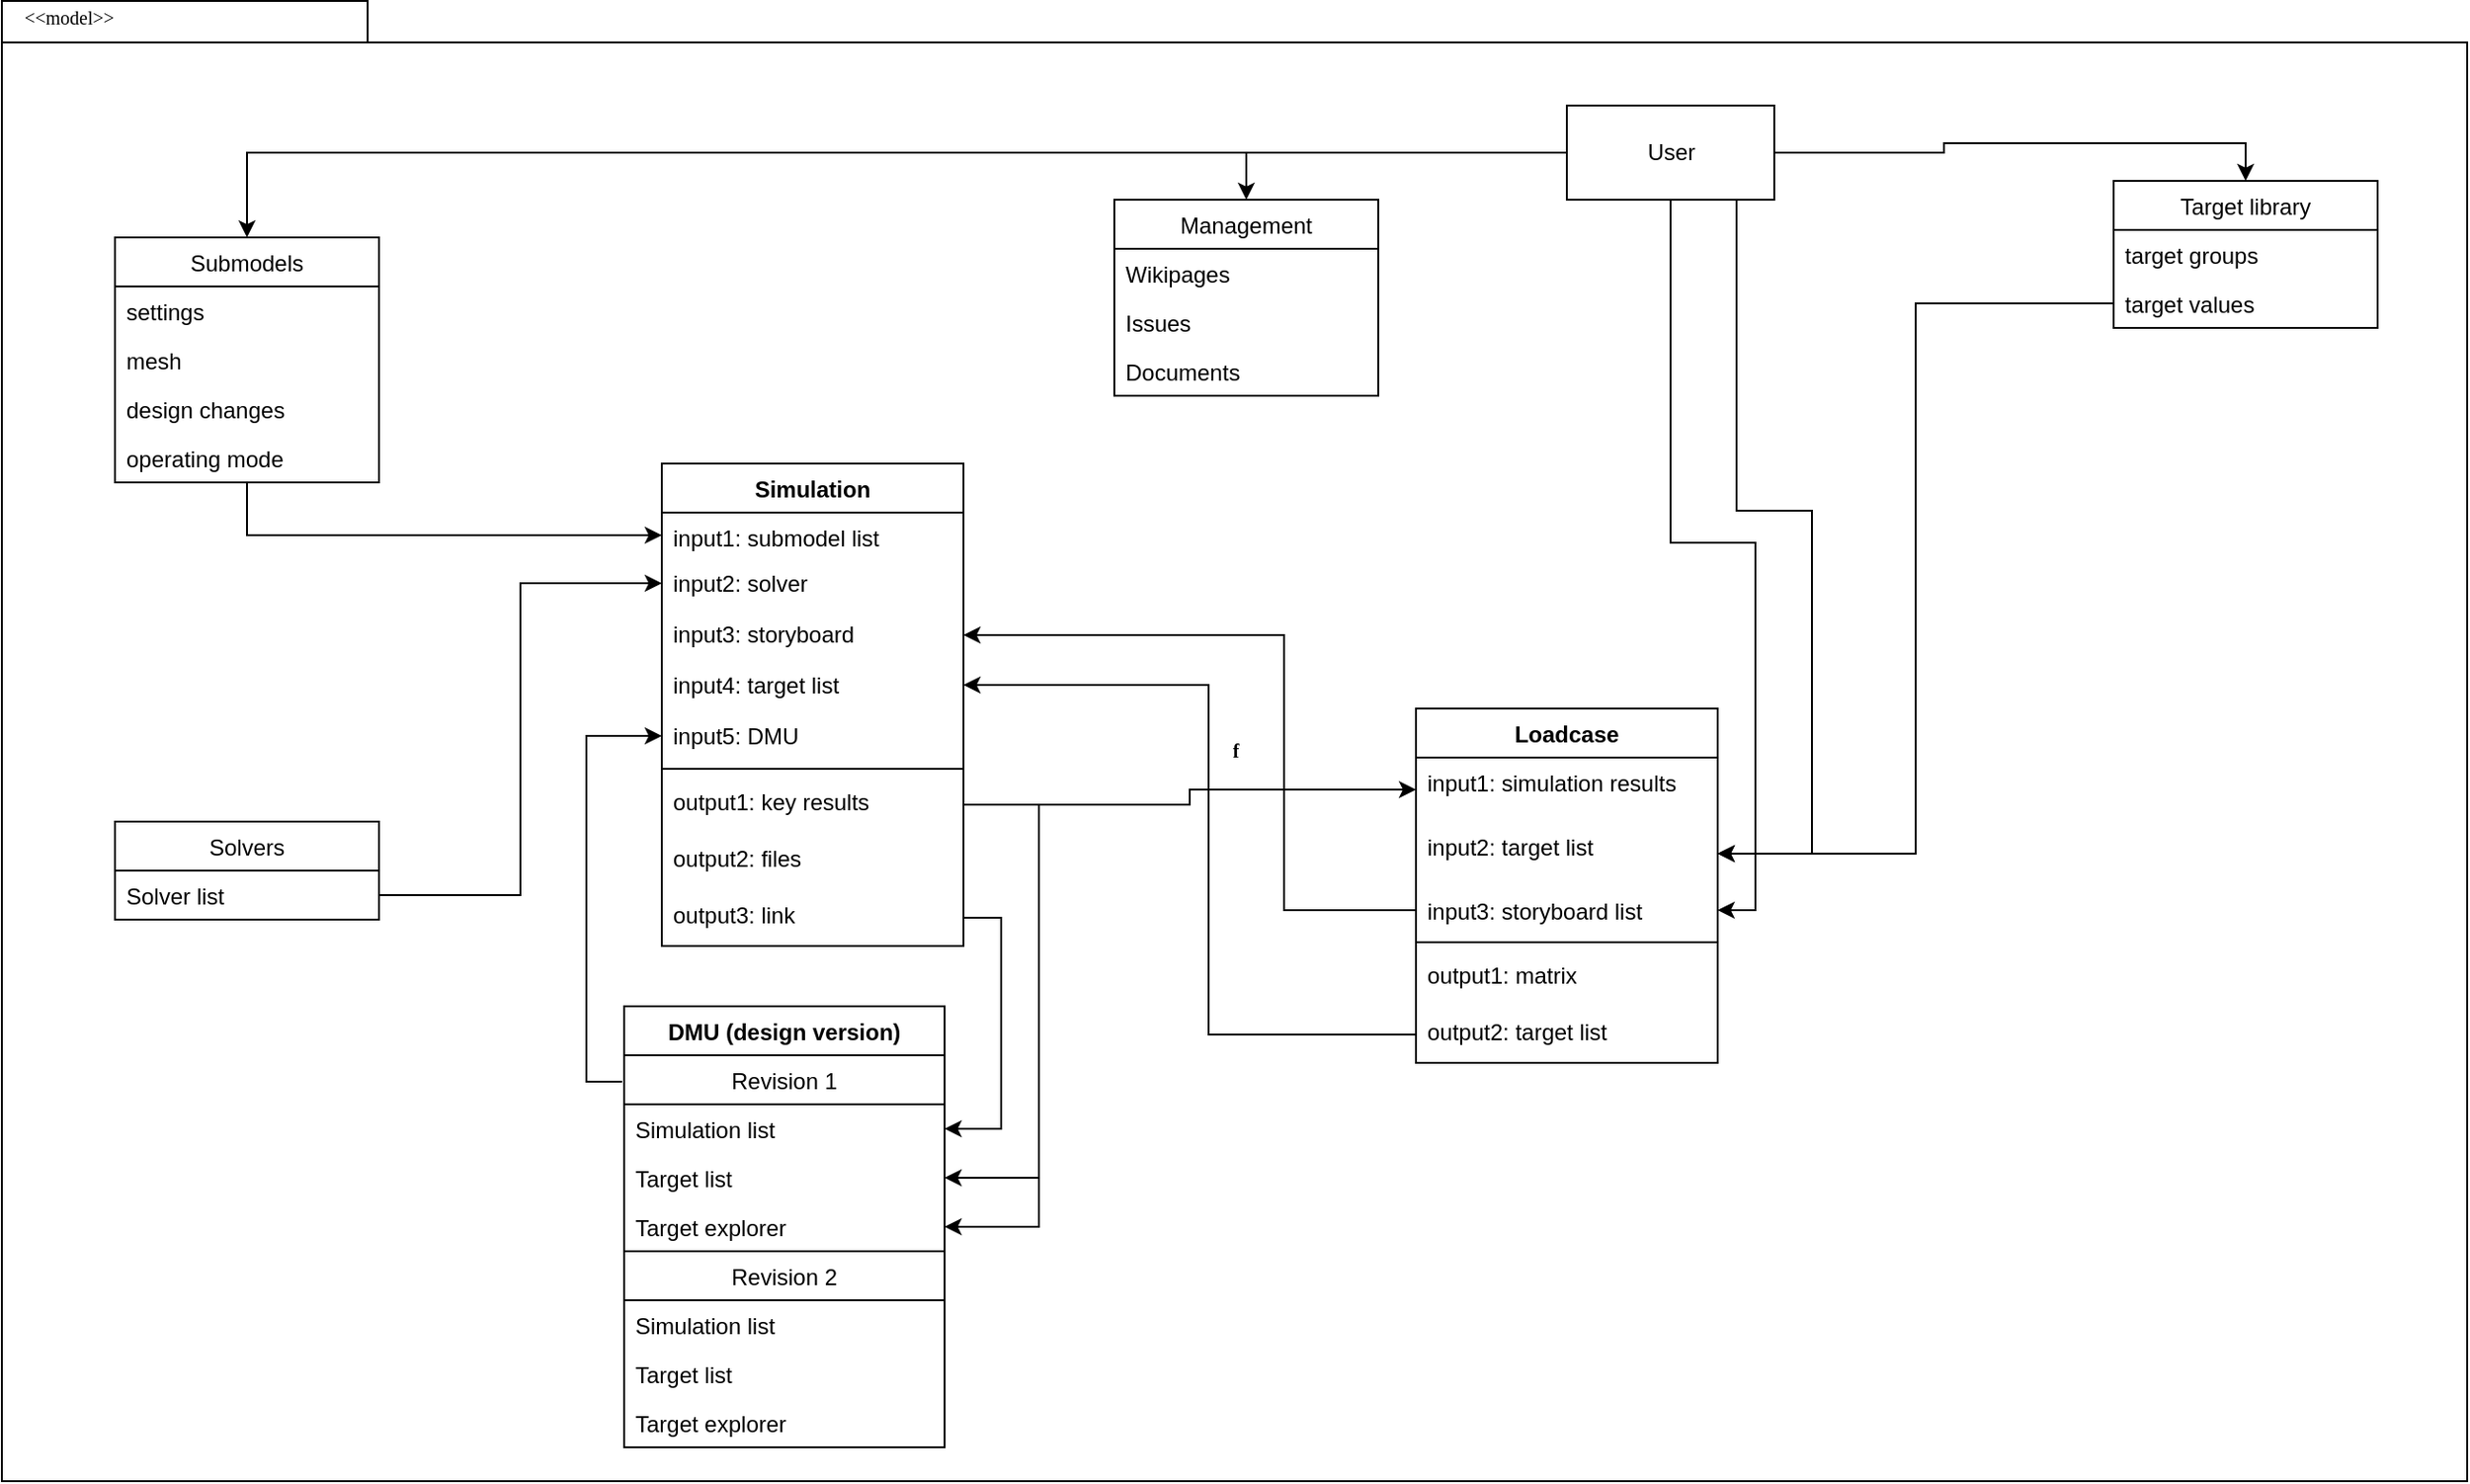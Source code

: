 <mxfile version="14.9.8" type="github">
  <diagram name="Page-1" id="b5b7bab2-c9e2-2cf4-8b2a-24fd1a2a6d21">
    <mxGraphModel dx="1422" dy="705" grid="1" gridSize="10" guides="1" tooltips="1" connect="1" arrows="1" fold="1" page="1" pageScale="1" pageWidth="827" pageHeight="1169" background="none" math="0" shadow="0">
      <root>
        <mxCell id="0" />
        <mxCell id="1" parent="0" />
        <mxCell id="6e0c8c40b5770093-72" value="f" style="shape=folder;fontStyle=1;spacingTop=10;tabWidth=194;tabHeight=22;tabPosition=left;html=1;rounded=0;shadow=0;comic=0;labelBackgroundColor=none;strokeWidth=1;fillColor=none;fontFamily=Verdana;fontSize=10;align=center;" parent="1" vertex="1">
          <mxGeometry x="20" y="114.5" width="1307.5" height="785.5" as="geometry" />
        </mxCell>
        <mxCell id="6e0c8c40b5770093-73" value="&amp;lt;&amp;lt;model&amp;gt;&amp;gt;" style="text;html=1;align=left;verticalAlign=top;spacingTop=-4;fontSize=10;fontFamily=Verdana" parent="1" vertex="1">
          <mxGeometry x="30" y="114.5" width="130" height="20" as="geometry" />
        </mxCell>
        <mxCell id="W9yFOG3q7UIDgqOnqvDU-2" value="Simulation" style="swimlane;fontStyle=1;align=center;verticalAlign=top;childLayout=stackLayout;horizontal=1;startSize=26;horizontalStack=0;resizeParent=1;resizeParentMax=0;resizeLast=0;collapsible=1;marginBottom=0;" vertex="1" parent="1">
          <mxGeometry x="370" y="360" width="160" height="256" as="geometry">
            <mxRectangle x="940" y="337" width="90" height="26" as="alternateBounds" />
          </mxGeometry>
        </mxCell>
        <mxCell id="W9yFOG3q7UIDgqOnqvDU-3" value="input1: submodel list" style="text;strokeColor=none;fillColor=none;align=left;verticalAlign=top;spacingLeft=4;spacingRight=4;overflow=hidden;rotatable=0;points=[[0,0.5],[1,0.5]];portConstraint=eastwest;" vertex="1" parent="W9yFOG3q7UIDgqOnqvDU-2">
          <mxGeometry y="26" width="160" height="24" as="geometry" />
        </mxCell>
        <mxCell id="W9yFOG3q7UIDgqOnqvDU-20" value="input2: solver" style="text;strokeColor=none;fillColor=none;align=left;verticalAlign=top;spacingLeft=4;spacingRight=4;overflow=hidden;rotatable=0;points=[[0,0.5],[1,0.5]];portConstraint=eastwest;" vertex="1" parent="W9yFOG3q7UIDgqOnqvDU-2">
          <mxGeometry y="50" width="160" height="27" as="geometry" />
        </mxCell>
        <mxCell id="W9yFOG3q7UIDgqOnqvDU-58" value="input3: storyboard" style="text;strokeColor=none;fillColor=none;align=left;verticalAlign=top;spacingLeft=4;spacingRight=4;overflow=hidden;rotatable=0;points=[[0,0.5],[1,0.5]];portConstraint=eastwest;" vertex="1" parent="W9yFOG3q7UIDgqOnqvDU-2">
          <mxGeometry y="77" width="160" height="27" as="geometry" />
        </mxCell>
        <mxCell id="W9yFOG3q7UIDgqOnqvDU-61" value="input4: target list" style="text;strokeColor=none;fillColor=none;align=left;verticalAlign=top;spacingLeft=4;spacingRight=4;overflow=hidden;rotatable=0;points=[[0,0.5],[1,0.5]];portConstraint=eastwest;" vertex="1" parent="W9yFOG3q7UIDgqOnqvDU-2">
          <mxGeometry y="104" width="160" height="27" as="geometry" />
        </mxCell>
        <mxCell id="W9yFOG3q7UIDgqOnqvDU-80" value="input5: DMU" style="text;strokeColor=none;fillColor=none;align=left;verticalAlign=top;spacingLeft=4;spacingRight=4;overflow=hidden;rotatable=0;points=[[0,0.5],[1,0.5]];portConstraint=eastwest;" vertex="1" parent="W9yFOG3q7UIDgqOnqvDU-2">
          <mxGeometry y="131" width="160" height="27" as="geometry" />
        </mxCell>
        <mxCell id="W9yFOG3q7UIDgqOnqvDU-4" value="" style="line;strokeWidth=1;fillColor=none;align=left;verticalAlign=middle;spacingTop=-1;spacingLeft=3;spacingRight=3;rotatable=0;labelPosition=right;points=[];portConstraint=eastwest;" vertex="1" parent="W9yFOG3q7UIDgqOnqvDU-2">
          <mxGeometry y="158" width="160" height="8" as="geometry" />
        </mxCell>
        <mxCell id="W9yFOG3q7UIDgqOnqvDU-5" value="output1: key results&#xa;" style="text;strokeColor=none;fillColor=none;align=left;verticalAlign=top;spacingLeft=4;spacingRight=4;overflow=hidden;rotatable=0;points=[[0,0.5],[1,0.5]];portConstraint=eastwest;" vertex="1" parent="W9yFOG3q7UIDgqOnqvDU-2">
          <mxGeometry y="166" width="160" height="30" as="geometry" />
        </mxCell>
        <mxCell id="W9yFOG3q7UIDgqOnqvDU-14" value="output2: files" style="text;strokeColor=none;fillColor=none;align=left;verticalAlign=top;spacingLeft=4;spacingRight=4;overflow=hidden;rotatable=0;points=[[0,0.5],[1,0.5]];portConstraint=eastwest;" vertex="1" parent="W9yFOG3q7UIDgqOnqvDU-2">
          <mxGeometry y="196" width="160" height="30" as="geometry" />
        </mxCell>
        <mxCell id="W9yFOG3q7UIDgqOnqvDU-106" value="output3: link" style="text;strokeColor=none;fillColor=none;align=left;verticalAlign=top;spacingLeft=4;spacingRight=4;overflow=hidden;rotatable=0;points=[[0,0.5],[1,0.5]];portConstraint=eastwest;" vertex="1" parent="W9yFOG3q7UIDgqOnqvDU-2">
          <mxGeometry y="226" width="160" height="30" as="geometry" />
        </mxCell>
        <mxCell id="W9yFOG3q7UIDgqOnqvDU-11" style="edgeStyle=orthogonalEdgeStyle;rounded=0;orthogonalLoop=1;jettySize=auto;html=1;" edge="1" parent="1" source="W9yFOG3q7UIDgqOnqvDU-7" target="W9yFOG3q7UIDgqOnqvDU-3">
          <mxGeometry relative="1" as="geometry" />
        </mxCell>
        <mxCell id="W9yFOG3q7UIDgqOnqvDU-7" value="Submodels" style="swimlane;fontStyle=0;childLayout=stackLayout;horizontal=1;startSize=26;fillColor=none;horizontalStack=0;resizeParent=1;resizeParentMax=0;resizeLast=0;collapsible=1;marginBottom=0;" vertex="1" parent="1">
          <mxGeometry x="80" y="240" width="140" height="130" as="geometry" />
        </mxCell>
        <mxCell id="W9yFOG3q7UIDgqOnqvDU-8" value="settings" style="text;strokeColor=none;fillColor=none;align=left;verticalAlign=top;spacingLeft=4;spacingRight=4;overflow=hidden;rotatable=0;points=[[0,0.5],[1,0.5]];portConstraint=eastwest;" vertex="1" parent="W9yFOG3q7UIDgqOnqvDU-7">
          <mxGeometry y="26" width="140" height="26" as="geometry" />
        </mxCell>
        <mxCell id="W9yFOG3q7UIDgqOnqvDU-9" value="mesh" style="text;strokeColor=none;fillColor=none;align=left;verticalAlign=top;spacingLeft=4;spacingRight=4;overflow=hidden;rotatable=0;points=[[0,0.5],[1,0.5]];portConstraint=eastwest;" vertex="1" parent="W9yFOG3q7UIDgqOnqvDU-7">
          <mxGeometry y="52" width="140" height="26" as="geometry" />
        </mxCell>
        <mxCell id="W9yFOG3q7UIDgqOnqvDU-10" value="design changes" style="text;strokeColor=none;fillColor=none;align=left;verticalAlign=top;spacingLeft=4;spacingRight=4;overflow=hidden;rotatable=0;points=[[0,0.5],[1,0.5]];portConstraint=eastwest;" vertex="1" parent="W9yFOG3q7UIDgqOnqvDU-7">
          <mxGeometry y="78" width="140" height="26" as="geometry" />
        </mxCell>
        <mxCell id="W9yFOG3q7UIDgqOnqvDU-13" value="operating mode" style="text;strokeColor=none;fillColor=none;align=left;verticalAlign=top;spacingLeft=4;spacingRight=4;overflow=hidden;rotatable=0;points=[[0,0.5],[1,0.5]];portConstraint=eastwest;" vertex="1" parent="W9yFOG3q7UIDgqOnqvDU-7">
          <mxGeometry y="104" width="140" height="26" as="geometry" />
        </mxCell>
        <mxCell id="W9yFOG3q7UIDgqOnqvDU-32" value="Loadcase" style="swimlane;fontStyle=1;align=center;verticalAlign=top;childLayout=stackLayout;horizontal=1;startSize=26;horizontalStack=0;resizeParent=1;resizeParentMax=0;resizeLast=0;collapsible=1;marginBottom=0;" vertex="1" parent="1">
          <mxGeometry x="770" y="490" width="160" height="188" as="geometry">
            <mxRectangle x="940" y="337" width="90" height="26" as="alternateBounds" />
          </mxGeometry>
        </mxCell>
        <mxCell id="W9yFOG3q7UIDgqOnqvDU-42" value="input1: simulation results" style="text;strokeColor=none;fillColor=none;align=left;verticalAlign=top;spacingLeft=4;spacingRight=4;overflow=hidden;rotatable=0;points=[[0,0.5],[1,0.5]];portConstraint=eastwest;" vertex="1" parent="W9yFOG3q7UIDgqOnqvDU-32">
          <mxGeometry y="26" width="160" height="34" as="geometry" />
        </mxCell>
        <mxCell id="W9yFOG3q7UIDgqOnqvDU-33" value="input2: target list" style="text;strokeColor=none;fillColor=none;align=left;verticalAlign=top;spacingLeft=4;spacingRight=4;overflow=hidden;rotatable=0;points=[[0,0.5],[1,0.5]];portConstraint=eastwest;" vertex="1" parent="W9yFOG3q7UIDgqOnqvDU-32">
          <mxGeometry y="60" width="160" height="34" as="geometry" />
        </mxCell>
        <mxCell id="W9yFOG3q7UIDgqOnqvDU-59" value="input3: storyboard list" style="text;strokeColor=none;fillColor=none;align=left;verticalAlign=top;spacingLeft=4;spacingRight=4;overflow=hidden;rotatable=0;points=[[0,0.5],[1,0.5]];portConstraint=eastwest;" vertex="1" parent="W9yFOG3q7UIDgqOnqvDU-32">
          <mxGeometry y="94" width="160" height="26" as="geometry" />
        </mxCell>
        <mxCell id="W9yFOG3q7UIDgqOnqvDU-35" value="" style="line;strokeWidth=1;fillColor=none;align=left;verticalAlign=middle;spacingTop=-1;spacingLeft=3;spacingRight=3;rotatable=0;labelPosition=right;points=[];portConstraint=eastwest;" vertex="1" parent="W9yFOG3q7UIDgqOnqvDU-32">
          <mxGeometry y="120" width="160" height="8" as="geometry" />
        </mxCell>
        <mxCell id="W9yFOG3q7UIDgqOnqvDU-36" value="output1: matrix" style="text;strokeColor=none;fillColor=none;align=left;verticalAlign=top;spacingLeft=4;spacingRight=4;overflow=hidden;rotatable=0;points=[[0,0.5],[1,0.5]];portConstraint=eastwest;" vertex="1" parent="W9yFOG3q7UIDgqOnqvDU-32">
          <mxGeometry y="128" width="160" height="30" as="geometry" />
        </mxCell>
        <mxCell id="W9yFOG3q7UIDgqOnqvDU-107" value="output2: target list" style="text;strokeColor=none;fillColor=none;align=left;verticalAlign=top;spacingLeft=4;spacingRight=4;overflow=hidden;rotatable=0;points=[[0,0.5],[1,0.5]];portConstraint=eastwest;" vertex="1" parent="W9yFOG3q7UIDgqOnqvDU-32">
          <mxGeometry y="158" width="160" height="30" as="geometry" />
        </mxCell>
        <mxCell id="W9yFOG3q7UIDgqOnqvDU-48" value="Target library" style="swimlane;fontStyle=0;childLayout=stackLayout;horizontal=1;startSize=26;fillColor=none;horizontalStack=0;resizeParent=1;resizeParentMax=0;resizeLast=0;collapsible=1;marginBottom=0;" vertex="1" parent="1">
          <mxGeometry x="1140" y="210" width="140" height="78" as="geometry" />
        </mxCell>
        <mxCell id="W9yFOG3q7UIDgqOnqvDU-49" value="target groups" style="text;strokeColor=none;fillColor=none;align=left;verticalAlign=top;spacingLeft=4;spacingRight=4;overflow=hidden;rotatable=0;points=[[0,0.5],[1,0.5]];portConstraint=eastwest;" vertex="1" parent="W9yFOG3q7UIDgqOnqvDU-48">
          <mxGeometry y="26" width="140" height="26" as="geometry" />
        </mxCell>
        <mxCell id="W9yFOG3q7UIDgqOnqvDU-50" value="target values" style="text;strokeColor=none;fillColor=none;align=left;verticalAlign=top;spacingLeft=4;spacingRight=4;overflow=hidden;rotatable=0;points=[[0,0.5],[1,0.5]];portConstraint=eastwest;" vertex="1" parent="W9yFOG3q7UIDgqOnqvDU-48">
          <mxGeometry y="52" width="140" height="26" as="geometry" />
        </mxCell>
        <mxCell id="W9yFOG3q7UIDgqOnqvDU-54" value="Solvers" style="swimlane;fontStyle=0;childLayout=stackLayout;horizontal=1;startSize=26;fillColor=none;horizontalStack=0;resizeParent=1;resizeParentMax=0;resizeLast=0;collapsible=1;marginBottom=0;" vertex="1" parent="1">
          <mxGeometry x="80" y="550" width="140" height="52" as="geometry" />
        </mxCell>
        <mxCell id="W9yFOG3q7UIDgqOnqvDU-55" value="Solver list" style="text;strokeColor=none;fillColor=none;align=left;verticalAlign=top;spacingLeft=4;spacingRight=4;overflow=hidden;rotatable=0;points=[[0,0.5],[1,0.5]];portConstraint=eastwest;" vertex="1" parent="W9yFOG3q7UIDgqOnqvDU-54">
          <mxGeometry y="26" width="140" height="26" as="geometry" />
        </mxCell>
        <mxCell id="W9yFOG3q7UIDgqOnqvDU-57" style="edgeStyle=orthogonalEdgeStyle;rounded=0;orthogonalLoop=1;jettySize=auto;html=1;exitX=1;exitY=0.5;exitDx=0;exitDy=0;entryX=0;entryY=0.5;entryDx=0;entryDy=0;" edge="1" parent="1" source="W9yFOG3q7UIDgqOnqvDU-55" target="W9yFOG3q7UIDgqOnqvDU-20">
          <mxGeometry relative="1" as="geometry" />
        </mxCell>
        <mxCell id="W9yFOG3q7UIDgqOnqvDU-62" style="edgeStyle=orthogonalEdgeStyle;rounded=0;orthogonalLoop=1;jettySize=auto;html=1;entryX=1;entryY=0.5;entryDx=0;entryDy=0;exitX=0;exitY=0.5;exitDx=0;exitDy=0;" edge="1" parent="1" source="W9yFOG3q7UIDgqOnqvDU-107" target="W9yFOG3q7UIDgqOnqvDU-61">
          <mxGeometry relative="1" as="geometry">
            <Array as="points">
              <mxPoint x="660" y="663" />
              <mxPoint x="660" y="478" />
            </Array>
          </mxGeometry>
        </mxCell>
        <mxCell id="W9yFOG3q7UIDgqOnqvDU-64" style="edgeStyle=orthogonalEdgeStyle;rounded=0;orthogonalLoop=1;jettySize=auto;html=1;entryX=0.5;entryY=0;entryDx=0;entryDy=0;" edge="1" parent="1" source="W9yFOG3q7UIDgqOnqvDU-63" target="W9yFOG3q7UIDgqOnqvDU-7">
          <mxGeometry relative="1" as="geometry" />
        </mxCell>
        <mxCell id="W9yFOG3q7UIDgqOnqvDU-65" style="edgeStyle=orthogonalEdgeStyle;rounded=0;orthogonalLoop=1;jettySize=auto;html=1;entryX=0.5;entryY=0;entryDx=0;entryDy=0;" edge="1" parent="1" source="W9yFOG3q7UIDgqOnqvDU-63" target="W9yFOG3q7UIDgqOnqvDU-48">
          <mxGeometry relative="1" as="geometry" />
        </mxCell>
        <mxCell id="W9yFOG3q7UIDgqOnqvDU-76" style="edgeStyle=orthogonalEdgeStyle;rounded=0;orthogonalLoop=1;jettySize=auto;html=1;entryX=1;entryY=0.5;entryDx=0;entryDy=0;" edge="1" parent="1" source="W9yFOG3q7UIDgqOnqvDU-63" target="W9yFOG3q7UIDgqOnqvDU-59">
          <mxGeometry relative="1" as="geometry" />
        </mxCell>
        <mxCell id="W9yFOG3q7UIDgqOnqvDU-77" style="edgeStyle=orthogonalEdgeStyle;rounded=0;orthogonalLoop=1;jettySize=auto;html=1;entryX=1;entryY=0.5;entryDx=0;entryDy=0;" edge="1" parent="1" source="W9yFOG3q7UIDgqOnqvDU-63" target="W9yFOG3q7UIDgqOnqvDU-33">
          <mxGeometry relative="1" as="geometry">
            <Array as="points">
              <mxPoint x="940" y="385" />
              <mxPoint x="980" y="385" />
              <mxPoint x="980" y="567" />
            </Array>
          </mxGeometry>
        </mxCell>
        <mxCell id="W9yFOG3q7UIDgqOnqvDU-79" style="edgeStyle=orthogonalEdgeStyle;rounded=0;orthogonalLoop=1;jettySize=auto;html=1;entryX=0.5;entryY=0;entryDx=0;entryDy=0;" edge="1" parent="1" source="W9yFOG3q7UIDgqOnqvDU-63" target="W9yFOG3q7UIDgqOnqvDU-68">
          <mxGeometry relative="1" as="geometry" />
        </mxCell>
        <mxCell id="W9yFOG3q7UIDgqOnqvDU-63" value="User" style="html=1;" vertex="1" parent="1">
          <mxGeometry x="850" y="170" width="110" height="50" as="geometry" />
        </mxCell>
        <mxCell id="W9yFOG3q7UIDgqOnqvDU-68" value="Management" style="swimlane;fontStyle=0;childLayout=stackLayout;horizontal=1;startSize=26;fillColor=none;horizontalStack=0;resizeParent=1;resizeParentMax=0;resizeLast=0;collapsible=1;marginBottom=0;" vertex="1" parent="1">
          <mxGeometry x="610" y="220" width="140" height="104" as="geometry" />
        </mxCell>
        <mxCell id="W9yFOG3q7UIDgqOnqvDU-69" value="Wikipages" style="text;strokeColor=none;fillColor=none;align=left;verticalAlign=top;spacingLeft=4;spacingRight=4;overflow=hidden;rotatable=0;points=[[0,0.5],[1,0.5]];portConstraint=eastwest;" vertex="1" parent="W9yFOG3q7UIDgqOnqvDU-68">
          <mxGeometry y="26" width="140" height="26" as="geometry" />
        </mxCell>
        <mxCell id="W9yFOG3q7UIDgqOnqvDU-70" value="Issues" style="text;strokeColor=none;fillColor=none;align=left;verticalAlign=top;spacingLeft=4;spacingRight=4;overflow=hidden;rotatable=0;points=[[0,0.5],[1,0.5]];portConstraint=eastwest;" vertex="1" parent="W9yFOG3q7UIDgqOnqvDU-68">
          <mxGeometry y="52" width="140" height="26" as="geometry" />
        </mxCell>
        <mxCell id="W9yFOG3q7UIDgqOnqvDU-71" value="Documents" style="text;strokeColor=none;fillColor=none;align=left;verticalAlign=top;spacingLeft=4;spacingRight=4;overflow=hidden;rotatable=0;points=[[0,0.5],[1,0.5]];portConstraint=eastwest;" vertex="1" parent="W9yFOG3q7UIDgqOnqvDU-68">
          <mxGeometry y="78" width="140" height="26" as="geometry" />
        </mxCell>
        <mxCell id="W9yFOG3q7UIDgqOnqvDU-75" style="edgeStyle=orthogonalEdgeStyle;rounded=0;orthogonalLoop=1;jettySize=auto;html=1;entryX=1;entryY=0.5;entryDx=0;entryDy=0;" edge="1" parent="1" source="W9yFOG3q7UIDgqOnqvDU-50" target="W9yFOG3q7UIDgqOnqvDU-33">
          <mxGeometry relative="1" as="geometry" />
        </mxCell>
        <mxCell id="W9yFOG3q7UIDgqOnqvDU-78" style="edgeStyle=orthogonalEdgeStyle;rounded=0;orthogonalLoop=1;jettySize=auto;html=1;" edge="1" parent="1" source="W9yFOG3q7UIDgqOnqvDU-59" target="W9yFOG3q7UIDgqOnqvDU-58">
          <mxGeometry relative="1" as="geometry">
            <Array as="points">
              <mxPoint x="700" y="597" />
              <mxPoint x="700" y="451" />
            </Array>
          </mxGeometry>
        </mxCell>
        <mxCell id="W9yFOG3q7UIDgqOnqvDU-81" style="edgeStyle=orthogonalEdgeStyle;rounded=0;orthogonalLoop=1;jettySize=auto;html=1;exitX=1;exitY=0.5;exitDx=0;exitDy=0;entryX=0;entryY=0.5;entryDx=0;entryDy=0;" edge="1" parent="1" source="W9yFOG3q7UIDgqOnqvDU-5" target="W9yFOG3q7UIDgqOnqvDU-42">
          <mxGeometry relative="1" as="geometry" />
        </mxCell>
        <mxCell id="W9yFOG3q7UIDgqOnqvDU-95" style="edgeStyle=orthogonalEdgeStyle;rounded=0;orthogonalLoop=1;jettySize=auto;html=1;exitX=-0.006;exitY=0.135;exitDx=0;exitDy=0;entryX=0;entryY=0.5;entryDx=0;entryDy=0;exitPerimeter=0;" edge="1" parent="1" source="W9yFOG3q7UIDgqOnqvDU-98" target="W9yFOG3q7UIDgqOnqvDU-80">
          <mxGeometry relative="1" as="geometry">
            <mxPoint x="370" y="743" as="sourcePoint" />
          </mxGeometry>
        </mxCell>
        <mxCell id="W9yFOG3q7UIDgqOnqvDU-96" style="edgeStyle=orthogonalEdgeStyle;rounded=0;orthogonalLoop=1;jettySize=auto;html=1;exitX=1;exitY=0.5;exitDx=0;exitDy=0;entryX=1;entryY=0.5;entryDx=0;entryDy=0;" edge="1" parent="1" source="W9yFOG3q7UIDgqOnqvDU-5" target="W9yFOG3q7UIDgqOnqvDU-101">
          <mxGeometry relative="1" as="geometry">
            <mxPoint x="530" y="773" as="targetPoint" />
            <Array as="points">
              <mxPoint x="570" y="541" />
              <mxPoint x="570" y="765" />
            </Array>
          </mxGeometry>
        </mxCell>
        <mxCell id="W9yFOG3q7UIDgqOnqvDU-97" value="DMU (design version)" style="swimlane;fontStyle=1;childLayout=stackLayout;horizontal=1;startSize=26;fillColor=none;horizontalStack=0;resizeParent=1;resizeParentMax=0;resizeLast=0;collapsible=1;marginBottom=0;" vertex="1" parent="1">
          <mxGeometry x="350" y="648" width="170" height="234" as="geometry" />
        </mxCell>
        <mxCell id="W9yFOG3q7UIDgqOnqvDU-98" value="Revision 1" style="swimlane;fontStyle=0;childLayout=stackLayout;horizontal=1;startSize=26;fillColor=none;horizontalStack=0;resizeParent=1;resizeParentMax=0;resizeLast=0;collapsible=1;marginBottom=0;" vertex="1" parent="W9yFOG3q7UIDgqOnqvDU-97">
          <mxGeometry y="26" width="170" height="104" as="geometry">
            <mxRectangle y="26" width="170" height="26" as="alternateBounds" />
          </mxGeometry>
        </mxCell>
        <mxCell id="W9yFOG3q7UIDgqOnqvDU-99" value="Simulation list" style="text;strokeColor=none;fillColor=none;align=left;verticalAlign=top;spacingLeft=4;spacingRight=4;overflow=hidden;rotatable=0;points=[[0,0.5],[1,0.5]];portConstraint=eastwest;" vertex="1" parent="W9yFOG3q7UIDgqOnqvDU-98">
          <mxGeometry y="26" width="170" height="26" as="geometry" />
        </mxCell>
        <mxCell id="W9yFOG3q7UIDgqOnqvDU-100" value="Target list" style="text;strokeColor=none;fillColor=none;align=left;verticalAlign=top;spacingLeft=4;spacingRight=4;overflow=hidden;rotatable=0;points=[[0,0.5],[1,0.5]];portConstraint=eastwest;" vertex="1" parent="W9yFOG3q7UIDgqOnqvDU-98">
          <mxGeometry y="52" width="170" height="26" as="geometry" />
        </mxCell>
        <mxCell id="W9yFOG3q7UIDgqOnqvDU-101" value="Target explorer" style="text;strokeColor=none;fillColor=none;align=left;verticalAlign=top;spacingLeft=4;spacingRight=4;overflow=hidden;rotatable=0;points=[[0,0.5],[1,0.5]];portConstraint=eastwest;" vertex="1" parent="W9yFOG3q7UIDgqOnqvDU-98">
          <mxGeometry y="78" width="170" height="26" as="geometry" />
        </mxCell>
        <mxCell id="W9yFOG3q7UIDgqOnqvDU-102" value="Revision 2" style="swimlane;fontStyle=0;childLayout=stackLayout;horizontal=1;startSize=26;fillColor=none;horizontalStack=0;resizeParent=1;resizeParentMax=0;resizeLast=0;collapsible=1;marginBottom=0;" vertex="1" parent="W9yFOG3q7UIDgqOnqvDU-97">
          <mxGeometry y="130" width="170" height="104" as="geometry" />
        </mxCell>
        <mxCell id="W9yFOG3q7UIDgqOnqvDU-103" value="Simulation list" style="text;strokeColor=none;fillColor=none;align=left;verticalAlign=top;spacingLeft=4;spacingRight=4;overflow=hidden;rotatable=0;points=[[0,0.5],[1,0.5]];portConstraint=eastwest;" vertex="1" parent="W9yFOG3q7UIDgqOnqvDU-102">
          <mxGeometry y="26" width="170" height="26" as="geometry" />
        </mxCell>
        <mxCell id="W9yFOG3q7UIDgqOnqvDU-104" value="Target list" style="text;strokeColor=none;fillColor=none;align=left;verticalAlign=top;spacingLeft=4;spacingRight=4;overflow=hidden;rotatable=0;points=[[0,0.5],[1,0.5]];portConstraint=eastwest;" vertex="1" parent="W9yFOG3q7UIDgqOnqvDU-102">
          <mxGeometry y="52" width="170" height="26" as="geometry" />
        </mxCell>
        <mxCell id="W9yFOG3q7UIDgqOnqvDU-105" value="Target explorer" style="text;strokeColor=none;fillColor=none;align=left;verticalAlign=top;spacingLeft=4;spacingRight=4;overflow=hidden;rotatable=0;points=[[0,0.5],[1,0.5]];portConstraint=eastwest;" vertex="1" parent="W9yFOG3q7UIDgqOnqvDU-102">
          <mxGeometry y="78" width="170" height="26" as="geometry" />
        </mxCell>
        <mxCell id="W9yFOG3q7UIDgqOnqvDU-108" style="edgeStyle=orthogonalEdgeStyle;rounded=0;orthogonalLoop=1;jettySize=auto;html=1;entryX=1;entryY=0.5;entryDx=0;entryDy=0;exitX=1;exitY=0.5;exitDx=0;exitDy=0;" edge="1" parent="1" source="W9yFOG3q7UIDgqOnqvDU-5" target="W9yFOG3q7UIDgqOnqvDU-100">
          <mxGeometry relative="1" as="geometry">
            <Array as="points">
              <mxPoint x="570" y="541" />
              <mxPoint x="570" y="739" />
            </Array>
          </mxGeometry>
        </mxCell>
        <mxCell id="W9yFOG3q7UIDgqOnqvDU-109" style="edgeStyle=orthogonalEdgeStyle;rounded=0;orthogonalLoop=1;jettySize=auto;html=1;entryX=1;entryY=0.5;entryDx=0;entryDy=0;exitX=1;exitY=0.5;exitDx=0;exitDy=0;" edge="1" parent="1" source="W9yFOG3q7UIDgqOnqvDU-106" target="W9yFOG3q7UIDgqOnqvDU-99">
          <mxGeometry relative="1" as="geometry" />
        </mxCell>
      </root>
    </mxGraphModel>
  </diagram>
</mxfile>
